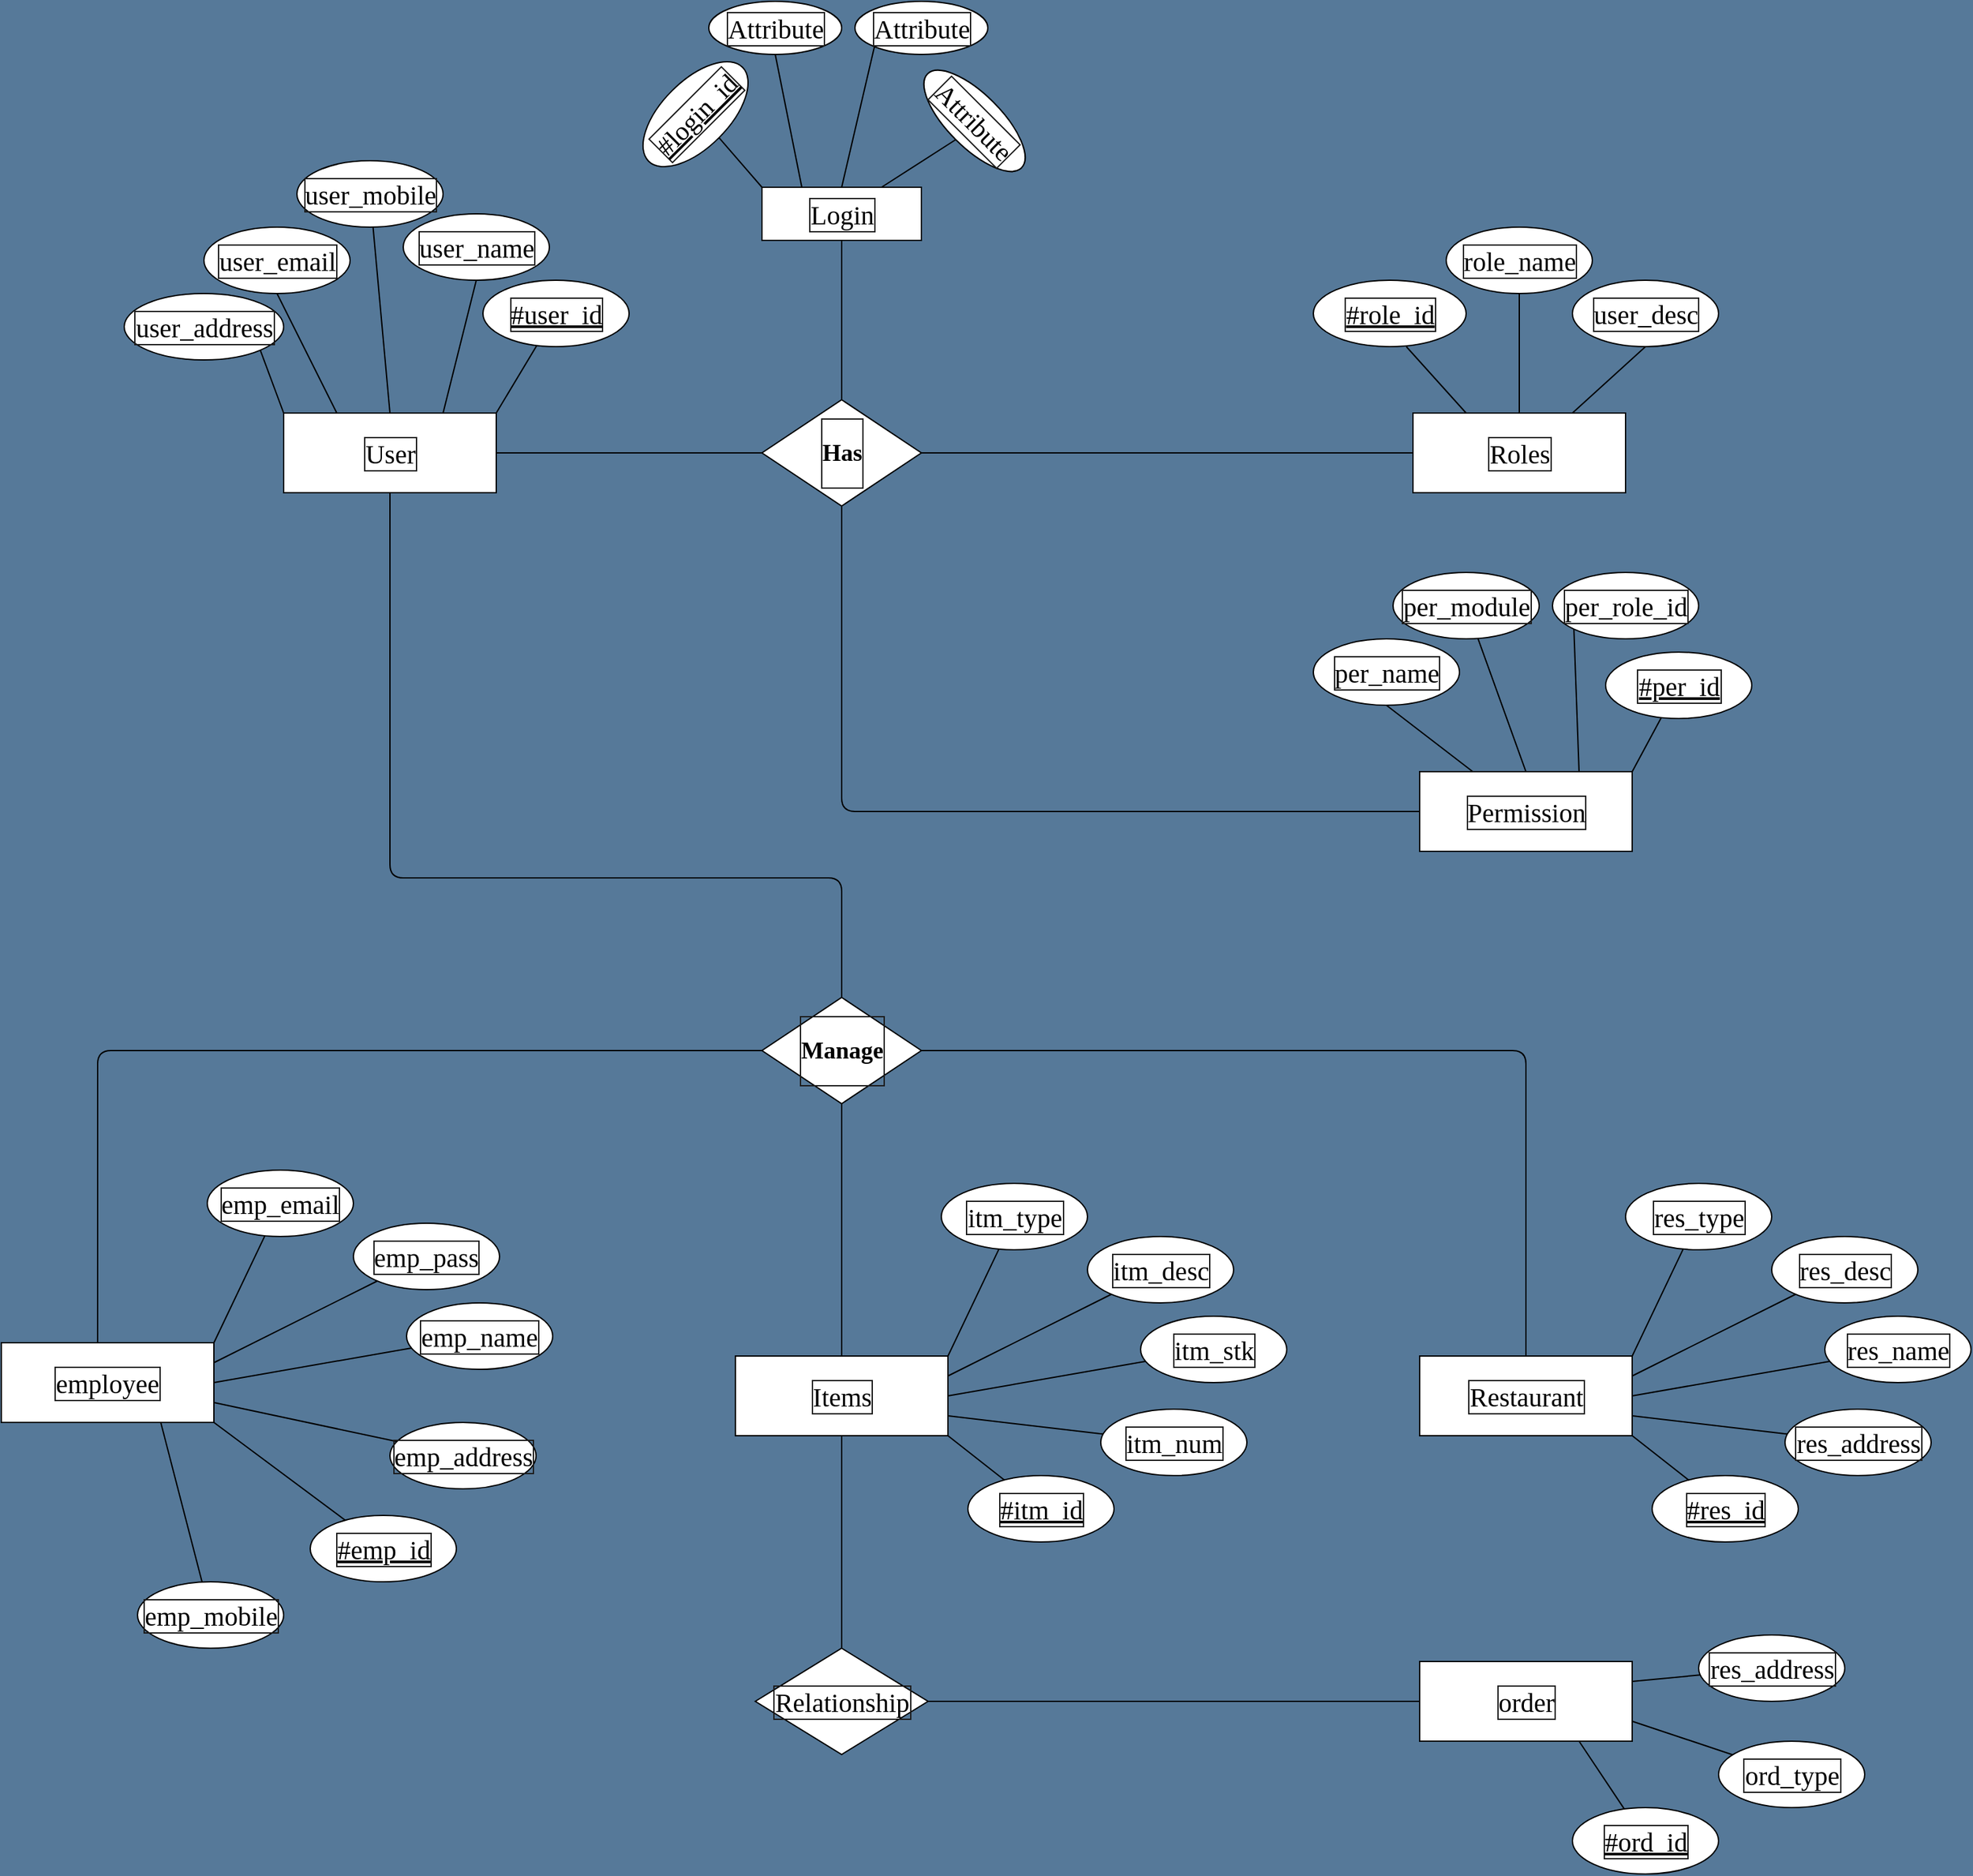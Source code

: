 <mxfile>
    <diagram id="4ieY2Y0zyKkUKYyKJtT6" name="Page-1">
        <mxGraphModel dx="1840" dy="1251" grid="0" gridSize="10" guides="1" tooltips="1" connect="1" arrows="0" fold="1" page="0" pageScale="1" pageWidth="1500" pageHeight="200" background="#567999" math="0" shadow="0">
            <root>
                <mxCell id="0"/>
                <mxCell id="1" parent="0"/>
                <mxCell id="15" style="edgeStyle=none;html=1;entryX=0.5;entryY=0;entryDx=0;entryDy=0;strokeColor=none;fontFamily=Times New Roman;labelBorderColor=#1c1c1c;" edge="1" parent="1" source="2" target="14">
                    <mxGeometry relative="1" as="geometry"/>
                </mxCell>
                <mxCell id="16" style="edgeStyle=none;html=1;strokeColor=default;endArrow=none;endFill=0;fontFamily=Times New Roman;labelBorderColor=#1c1c1c;" edge="1" parent="1" source="2">
                    <mxGeometry relative="1" as="geometry">
                        <mxPoint x="643.5" y="313" as="targetPoint"/>
                    </mxGeometry>
                </mxCell>
                <mxCell id="2" value="&lt;font&gt;Login&lt;/font&gt;" style="whiteSpace=wrap;html=1;align=center;hachureGap=4;fontFamily=Times New Roman;fontSize=20;labelBorderColor=#1c1c1c;" parent="1" vertex="1">
                    <mxGeometry x="583.5" y="153" width="120" height="40" as="geometry"/>
                </mxCell>
                <mxCell id="5" value="#login_id" style="ellipse;whiteSpace=wrap;html=1;align=center;fontStyle=4;hachureGap=4;fontFamily=Times New Roman;fontSize=20;rotation=-45;labelBorderColor=#1c1c1c;" parent="1" vertex="1">
                    <mxGeometry x="483.5" y="73" width="100" height="50" as="geometry"/>
                </mxCell>
                <mxCell id="6" value="Attribute" style="ellipse;whiteSpace=wrap;html=1;align=center;hachureGap=4;fontFamily=Times New Roman;fontSize=20;labelBorderColor=#1c1c1c;" parent="1" vertex="1">
                    <mxGeometry x="543.5" y="13" width="100" height="40" as="geometry"/>
                </mxCell>
                <mxCell id="7" value="Attribute" style="ellipse;whiteSpace=wrap;html=1;align=center;hachureGap=4;fontFamily=Times New Roman;fontSize=20;rotation=0;labelBorderColor=#1c1c1c;" parent="1" vertex="1">
                    <mxGeometry x="653.5" y="13" width="100" height="40" as="geometry"/>
                </mxCell>
                <mxCell id="8" value="Attribute" style="ellipse;whiteSpace=wrap;html=1;align=center;hachureGap=4;fontFamily=Times New Roman;fontSize=20;rotation=45;labelBorderColor=#1c1c1c;" parent="1" vertex="1">
                    <mxGeometry x="693.5" y="83" width="100" height="40" as="geometry"/>
                </mxCell>
                <mxCell id="10" value="" style="endArrow=none;html=1;rounded=0;exitX=0.5;exitY=1;exitDx=0;exitDy=0;entryX=0;entryY=0;entryDx=0;entryDy=0;fontFamily=Times New Roman;labelBorderColor=#1c1c1c;" edge="1" parent="1" source="5" target="2">
                    <mxGeometry relative="1" as="geometry">
                        <mxPoint x="573.5" y="163" as="sourcePoint"/>
                        <mxPoint x="733.5" y="163" as="targetPoint"/>
                    </mxGeometry>
                </mxCell>
                <mxCell id="11" value="" style="endArrow=none;html=1;rounded=0;exitX=0.5;exitY=1;exitDx=0;exitDy=0;entryX=0.25;entryY=0;entryDx=0;entryDy=0;fontFamily=Times New Roman;labelBorderColor=#1c1c1c;" edge="1" parent="1" source="6" target="2">
                    <mxGeometry relative="1" as="geometry">
                        <mxPoint x="561.178" y="125.678" as="sourcePoint"/>
                        <mxPoint x="593.5" y="163" as="targetPoint"/>
                    </mxGeometry>
                </mxCell>
                <mxCell id="12" value="" style="endArrow=none;html=1;rounded=0;exitX=0;exitY=1;exitDx=0;exitDy=0;entryX=0.5;entryY=0;entryDx=0;entryDy=0;fontFamily=Times New Roman;labelBorderColor=#1c1c1c;" edge="1" parent="1" source="7" target="2">
                    <mxGeometry relative="1" as="geometry">
                        <mxPoint x="673.5" y="113" as="sourcePoint"/>
                        <mxPoint x="705.822" y="150.322" as="targetPoint"/>
                    </mxGeometry>
                </mxCell>
                <mxCell id="13" value="" style="endArrow=none;html=1;rounded=0;exitX=0.5;exitY=1;exitDx=0;exitDy=0;entryX=0.75;entryY=0;entryDx=0;entryDy=0;fontFamily=Times New Roman;labelBorderColor=#1c1c1c;" edge="1" parent="1" source="8" target="2">
                    <mxGeometry relative="1" as="geometry">
                        <mxPoint x="571.178" y="135.678" as="sourcePoint"/>
                        <mxPoint x="603.5" y="173" as="targetPoint"/>
                    </mxGeometry>
                </mxCell>
                <mxCell id="40" style="edgeStyle=none;html=1;entryX=0;entryY=0.5;entryDx=0;entryDy=0;strokeColor=default;fontFamily=Times New Roman;fontSize=20;endArrow=none;endFill=0;labelBorderColor=#1c1c1c;" edge="1" parent="1" source="14" target="29">
                    <mxGeometry relative="1" as="geometry"/>
                </mxCell>
                <mxCell id="54" style="edgeStyle=none;html=1;entryX=0;entryY=0.5;entryDx=0;entryDy=0;strokeColor=default;fontFamily=Times New Roman;fontSize=20;endArrow=none;endFill=0;fontColor=#000000;labelBorderColor=#1c1c1c;" edge="1" parent="1" source="14" target="43">
                    <mxGeometry relative="1" as="geometry">
                        <Array as="points">
                            <mxPoint x="643.5" y="623"/>
                        </Array>
                    </mxGeometry>
                </mxCell>
                <mxCell id="14" value="&lt;h2&gt;Has&lt;/h2&gt;" style="shape=rhombus;perimeter=rhombusPerimeter;whiteSpace=wrap;html=1;align=center;fontFamily=Times New Roman;labelBorderColor=#1c1c1c;" vertex="1" parent="1">
                    <mxGeometry x="583.5" y="313" width="120" height="80" as="geometry"/>
                </mxCell>
                <mxCell id="18" style="edgeStyle=none;html=1;entryX=0;entryY=0.5;entryDx=0;entryDy=0;strokeColor=default;endArrow=none;endFill=0;fontFamily=Times New Roman;labelBorderColor=#1c1c1c;" edge="1" parent="1" source="17" target="14">
                    <mxGeometry relative="1" as="geometry"/>
                </mxCell>
                <mxCell id="56" style="edgeStyle=none;html=1;strokeColor=default;fontFamily=Times New Roman;fontSize=20;endArrow=none;endFill=0;entryX=0.5;entryY=0;entryDx=0;entryDy=0;labelBackgroundColor=default;labelBorderColor=#1c1c1c;" edge="1" parent="1" source="17" target="55">
                    <mxGeometry relative="1" as="geometry">
                        <Array as="points">
                            <mxPoint x="303.5" y="673"/>
                            <mxPoint x="643.5" y="673"/>
                        </Array>
                        <mxPoint x="643.5" y="673" as="targetPoint"/>
                    </mxGeometry>
                </mxCell>
                <mxCell id="17" value="&lt;font style=&quot;font-size: 20px;&quot;&gt;User&lt;/font&gt;" style="whiteSpace=wrap;html=1;align=center;fontFamily=Times New Roman;labelBorderColor=#1c1c1c;" vertex="1" parent="1">
                    <mxGeometry x="223.5" y="323" width="160" height="60" as="geometry"/>
                </mxCell>
                <mxCell id="28" style="edgeStyle=none;html=1;entryX=1;entryY=0;entryDx=0;entryDy=0;strokeColor=default;fontFamily=Times New Roman;fontSize=20;endArrow=none;endFill=0;labelBorderColor=#1c1c1c;" edge="1" parent="1" source="19" target="17">
                    <mxGeometry relative="1" as="geometry"/>
                </mxCell>
                <mxCell id="19" value="#user_id" style="ellipse;whiteSpace=wrap;html=1;align=center;fontStyle=4;fontFamily=Times New Roman;fontSize=20;labelBorderColor=#1c1c1c;" vertex="1" parent="1">
                    <mxGeometry x="373.5" y="223" width="110" height="50" as="geometry"/>
                </mxCell>
                <mxCell id="27" style="edgeStyle=none;html=1;exitX=0.5;exitY=1;exitDx=0;exitDy=0;entryX=0.75;entryY=0;entryDx=0;entryDy=0;strokeColor=default;fontFamily=Times New Roman;fontSize=20;endArrow=none;endFill=0;labelBorderColor=#1c1c1c;" edge="1" parent="1" source="20" target="17">
                    <mxGeometry relative="1" as="geometry"/>
                </mxCell>
                <mxCell id="20" value="user_name" style="ellipse;whiteSpace=wrap;html=1;align=center;fontFamily=Times New Roman;fontSize=20;labelBorderColor=#1c1c1c;" vertex="1" parent="1">
                    <mxGeometry x="313.5" y="173" width="110" height="50" as="geometry"/>
                </mxCell>
                <mxCell id="26" style="edgeStyle=none;html=1;entryX=0.5;entryY=0;entryDx=0;entryDy=0;strokeColor=default;fontFamily=Times New Roman;fontSize=20;endArrow=none;endFill=0;labelBorderColor=#1c1c1c;" edge="1" parent="1" source="21" target="17">
                    <mxGeometry relative="1" as="geometry"/>
                </mxCell>
                <mxCell id="21" value="user_mobile" style="ellipse;whiteSpace=wrap;html=1;align=center;fontFamily=Times New Roman;fontSize=20;labelBorderColor=#1c1c1c;" vertex="1" parent="1">
                    <mxGeometry x="233.5" y="133" width="110" height="50" as="geometry"/>
                </mxCell>
                <mxCell id="25" style="edgeStyle=none;html=1;exitX=0.5;exitY=1;exitDx=0;exitDy=0;entryX=0.25;entryY=0;entryDx=0;entryDy=0;strokeColor=default;fontFamily=Times New Roman;fontSize=20;endArrow=none;endFill=0;labelBorderColor=#1c1c1c;" edge="1" parent="1" source="22" target="17">
                    <mxGeometry relative="1" as="geometry"/>
                </mxCell>
                <mxCell id="22" value="user_email" style="ellipse;whiteSpace=wrap;html=1;align=center;fontFamily=Times New Roman;fontSize=20;labelBorderColor=#1c1c1c;" vertex="1" parent="1">
                    <mxGeometry x="163.5" y="183" width="110" height="50" as="geometry"/>
                </mxCell>
                <mxCell id="24" style="edgeStyle=none;html=1;exitX=1;exitY=1;exitDx=0;exitDy=0;entryX=0;entryY=0;entryDx=0;entryDy=0;strokeColor=default;fontFamily=Times New Roman;fontSize=20;endArrow=none;endFill=0;labelBorderColor=#1c1c1c;" edge="1" parent="1" source="23" target="17">
                    <mxGeometry relative="1" as="geometry"/>
                </mxCell>
                <mxCell id="23" value="user_address" style="ellipse;whiteSpace=wrap;html=1;align=center;fontFamily=Times New Roman;fontSize=20;labelBorderColor=#1c1c1c;" vertex="1" parent="1">
                    <mxGeometry x="103.5" y="233" width="120" height="50" as="geometry"/>
                </mxCell>
                <mxCell id="29" value="&lt;font style=&quot;font-size: 20px;&quot;&gt;Roles&lt;/font&gt;" style="whiteSpace=wrap;html=1;align=center;fontFamily=Times New Roman;labelBorderColor=#1c1c1c;" vertex="1" parent="1">
                    <mxGeometry x="1073.5" y="323" width="160" height="60" as="geometry"/>
                </mxCell>
                <mxCell id="32" style="edgeStyle=none;html=1;exitX=0.5;exitY=1;exitDx=0;exitDy=0;entryX=0.75;entryY=0;entryDx=0;entryDy=0;strokeColor=default;fontFamily=Times New Roman;fontSize=20;endArrow=none;endFill=0;labelBorderColor=#1c1c1c;" edge="1" source="33" target="29" parent="1">
                    <mxGeometry relative="1" as="geometry"/>
                </mxCell>
                <mxCell id="33" value="user_desc" style="ellipse;whiteSpace=wrap;html=1;align=center;fontFamily=Times New Roman;fontSize=20;labelBorderColor=#1c1c1c;" vertex="1" parent="1">
                    <mxGeometry x="1193.5" y="223" width="110" height="50" as="geometry"/>
                </mxCell>
                <mxCell id="34" style="edgeStyle=none;html=1;entryX=0.5;entryY=0;entryDx=0;entryDy=0;strokeColor=default;fontFamily=Times New Roman;fontSize=20;endArrow=none;endFill=0;labelBorderColor=#1c1c1c;" edge="1" source="35" target="29" parent="1">
                    <mxGeometry relative="1" as="geometry"/>
                </mxCell>
                <mxCell id="35" value="role_name" style="ellipse;whiteSpace=wrap;html=1;align=center;fontFamily=Times New Roman;fontSize=20;labelBorderColor=#1c1c1c;" vertex="1" parent="1">
                    <mxGeometry x="1098.5" y="183" width="110" height="50" as="geometry"/>
                </mxCell>
                <mxCell id="36" style="edgeStyle=none;html=1;exitX=0.5;exitY=1;exitDx=0;exitDy=0;entryX=0.25;entryY=0;entryDx=0;entryDy=0;strokeColor=default;fontFamily=Times New Roman;fontSize=20;endArrow=none;endFill=0;labelBorderColor=#1c1c1c;" edge="1" target="29" parent="1">
                    <mxGeometry relative="1" as="geometry">
                        <mxPoint x="1068.5" y="273" as="sourcePoint"/>
                    </mxGeometry>
                </mxCell>
                <mxCell id="41" value="#role_id" style="ellipse;whiteSpace=wrap;html=1;align=center;fontStyle=4;fontFamily=Times New Roman;fontSize=20;labelBorderColor=#1c1c1c;" vertex="1" parent="1">
                    <mxGeometry x="998.5" y="223" width="115" height="50" as="geometry"/>
                </mxCell>
                <mxCell id="43" value="&lt;font style=&quot;font-size: 20px;&quot;&gt;Permission&lt;/font&gt;" style="whiteSpace=wrap;html=1;align=center;fontFamily=Times New Roman;labelBorderColor=#1c1c1c;" vertex="1" parent="1">
                    <mxGeometry x="1078.5" y="593" width="160" height="60" as="geometry"/>
                </mxCell>
                <mxCell id="44" style="edgeStyle=none;html=1;entryX=1;entryY=0;entryDx=0;entryDy=0;strokeColor=default;fontFamily=Times New Roman;fontSize=20;endArrow=none;endFill=0;labelBorderColor=#1c1c1c;" edge="1" source="45" target="43" parent="1">
                    <mxGeometry relative="1" as="geometry"/>
                </mxCell>
                <mxCell id="45" value="#per_id" style="ellipse;whiteSpace=wrap;html=1;align=center;fontStyle=4;fontFamily=Times New Roman;fontSize=20;labelBorderColor=#1c1c1c;" vertex="1" parent="1">
                    <mxGeometry x="1218.5" y="503" width="110" height="50" as="geometry"/>
                </mxCell>
                <mxCell id="46" style="edgeStyle=none;html=1;exitX=0;exitY=1;exitDx=0;exitDy=0;entryX=0.75;entryY=0;entryDx=0;entryDy=0;strokeColor=default;fontFamily=Times New Roman;fontSize=20;endArrow=none;endFill=0;labelBorderColor=#1c1c1c;" edge="1" source="47" target="43" parent="1">
                    <mxGeometry relative="1" as="geometry"/>
                </mxCell>
                <mxCell id="47" value="per_role_id" style="ellipse;whiteSpace=wrap;html=1;align=center;fontFamily=Times New Roman;fontSize=20;labelBorderColor=#1c1c1c;" vertex="1" parent="1">
                    <mxGeometry x="1178.5" y="443" width="110" height="50" as="geometry"/>
                </mxCell>
                <mxCell id="48" style="edgeStyle=none;html=1;entryX=0.5;entryY=0;entryDx=0;entryDy=0;strokeColor=default;fontFamily=Times New Roman;fontSize=20;endArrow=none;endFill=0;labelBorderColor=#1c1c1c;" edge="1" source="49" target="43" parent="1">
                    <mxGeometry relative="1" as="geometry"/>
                </mxCell>
                <mxCell id="49" value="per_module" style="ellipse;whiteSpace=wrap;html=1;align=center;fontFamily=Times New Roman;fontSize=20;labelBorderColor=#1c1c1c;" vertex="1" parent="1">
                    <mxGeometry x="1058.5" y="443" width="110" height="50" as="geometry"/>
                </mxCell>
                <mxCell id="50" style="edgeStyle=none;html=1;exitX=0.5;exitY=1;exitDx=0;exitDy=0;entryX=0.25;entryY=0;entryDx=0;entryDy=0;strokeColor=default;fontFamily=Times New Roman;fontSize=20;endArrow=none;endFill=0;labelBorderColor=#1c1c1c;" edge="1" source="51" target="43" parent="1">
                    <mxGeometry relative="1" as="geometry">
                        <mxPoint x="1063.5" y="543" as="sourcePoint"/>
                    </mxGeometry>
                </mxCell>
                <mxCell id="51" value="per_name" style="ellipse;whiteSpace=wrap;html=1;align=center;fontFamily=Times New Roman;fontSize=20;labelBorderColor=#1c1c1c;" vertex="1" parent="1">
                    <mxGeometry x="998.5" y="493" width="110" height="50" as="geometry"/>
                </mxCell>
                <mxCell id="68" style="edgeStyle=none;html=1;exitX=1;exitY=0.5;exitDx=0;exitDy=0;strokeColor=default;fontFamily=Times New Roman;fontSize=20;endArrow=none;endFill=0;entryX=0.5;entryY=0;entryDx=0;entryDy=0;labelBorderColor=#1c1c1c;" edge="1" parent="1" source="55" target="57">
                    <mxGeometry relative="1" as="geometry">
                        <mxPoint x="1073.5" y="953" as="targetPoint"/>
                        <Array as="points">
                            <mxPoint x="1158.5" y="803"/>
                        </Array>
                    </mxGeometry>
                </mxCell>
                <mxCell id="80" style="edgeStyle=none;html=1;entryX=0.5;entryY=0;entryDx=0;entryDy=0;strokeColor=default;fontFamily=Times New Roman;fontSize=20;endArrow=none;endFill=0;labelBorderColor=#1c1c1c;" edge="1" parent="1" source="55" target="69">
                    <mxGeometry relative="1" as="geometry"/>
                </mxCell>
                <mxCell id="92" style="edgeStyle=none;html=1;strokeColor=default;fontFamily=Times New Roman;fontSize=20;endArrow=none;endFill=0;entryX=0.453;entryY=0;entryDx=0;entryDy=0;entryPerimeter=0;labelBorderColor=#1c1c1c;" edge="1" parent="1" source="55" target="81">
                    <mxGeometry relative="1" as="geometry">
                        <mxPoint x="113.5" y="993" as="targetPoint"/>
                        <Array as="points">
                            <mxPoint x="83.5" y="803"/>
                        </Array>
                    </mxGeometry>
                </mxCell>
                <mxCell id="55" value="&lt;h2&gt;Manage&lt;/h2&gt;" style="shape=rhombus;perimeter=rhombusPerimeter;whiteSpace=wrap;html=1;align=center;fontFamily=Times New Roman;labelBorderColor=#1c1c1c;" vertex="1" parent="1">
                    <mxGeometry x="583.5" y="763" width="120" height="80" as="geometry"/>
                </mxCell>
                <mxCell id="57" value="&lt;font style=&quot;font-size: 20px;&quot;&gt;Restaurant&lt;/font&gt;" style="whiteSpace=wrap;html=1;align=center;fontFamily=Times New Roman;labelBorderColor=#1c1c1c;" vertex="1" parent="1">
                    <mxGeometry x="1078.5" y="1033" width="160" height="60" as="geometry"/>
                </mxCell>
                <mxCell id="67" style="edgeStyle=none;html=1;entryX=1;entryY=0;entryDx=0;entryDy=0;strokeColor=default;fontFamily=Times New Roman;fontSize=20;endArrow=none;endFill=0;labelBorderColor=#1c1c1c;" edge="1" parent="1" source="58" target="57">
                    <mxGeometry relative="1" as="geometry"/>
                </mxCell>
                <mxCell id="58" value="res_type" style="ellipse;whiteSpace=wrap;html=1;align=center;fontFamily=Times New Roman;fontSize=20;labelBorderColor=#1c1c1c;" vertex="1" parent="1">
                    <mxGeometry x="1233.5" y="903" width="110" height="50" as="geometry"/>
                </mxCell>
                <mxCell id="66" style="edgeStyle=none;html=1;entryX=1;entryY=0.25;entryDx=0;entryDy=0;strokeColor=default;fontFamily=Times New Roman;fontSize=20;endArrow=none;endFill=0;labelBorderColor=#1c1c1c;" edge="1" parent="1" source="59" target="57">
                    <mxGeometry relative="1" as="geometry"/>
                </mxCell>
                <mxCell id="59" value="res_desc" style="ellipse;whiteSpace=wrap;html=1;align=center;fontFamily=Times New Roman;fontSize=20;labelBorderColor=#1c1c1c;" vertex="1" parent="1">
                    <mxGeometry x="1343.5" y="943" width="110" height="50" as="geometry"/>
                </mxCell>
                <mxCell id="65" style="edgeStyle=none;html=1;entryX=1;entryY=0.5;entryDx=0;entryDy=0;strokeColor=default;fontFamily=Times New Roman;fontSize=20;endArrow=none;endFill=0;labelBorderColor=#1c1c1c;" edge="1" parent="1" source="60" target="57">
                    <mxGeometry relative="1" as="geometry"/>
                </mxCell>
                <mxCell id="60" value="res_name" style="ellipse;whiteSpace=wrap;html=1;align=center;fontFamily=Times New Roman;fontSize=20;labelBorderColor=#1c1c1c;" vertex="1" parent="1">
                    <mxGeometry x="1383.5" y="1003" width="110" height="50" as="geometry"/>
                </mxCell>
                <mxCell id="64" style="edgeStyle=none;html=1;entryX=1;entryY=0.75;entryDx=0;entryDy=0;strokeColor=default;fontFamily=Times New Roman;fontSize=20;endArrow=none;endFill=0;labelBorderColor=#1c1c1c;" edge="1" parent="1" source="61" target="57">
                    <mxGeometry relative="1" as="geometry"/>
                </mxCell>
                <mxCell id="61" value="res_address" style="ellipse;whiteSpace=wrap;html=1;align=center;fontFamily=Times New Roman;fontSize=20;labelBorderColor=#1c1c1c;" vertex="1" parent="1">
                    <mxGeometry x="1353.5" y="1073" width="110" height="50" as="geometry"/>
                </mxCell>
                <mxCell id="63" style="edgeStyle=none;html=1;entryX=1;entryY=1;entryDx=0;entryDy=0;strokeColor=default;fontFamily=Times New Roman;fontSize=20;endArrow=none;endFill=0;labelBorderColor=#1c1c1c;" edge="1" parent="1" source="62" target="57">
                    <mxGeometry relative="1" as="geometry"/>
                </mxCell>
                <mxCell id="62" value="#res_id" style="ellipse;whiteSpace=wrap;html=1;align=center;fontStyle=4;fontFamily=Times New Roman;fontSize=20;labelBorderColor=#1c1c1c;" vertex="1" parent="1">
                    <mxGeometry x="1253.5" y="1123" width="110" height="50" as="geometry"/>
                </mxCell>
                <mxCell id="97" style="edgeStyle=none;html=1;entryX=0.5;entryY=0;entryDx=0;entryDy=0;strokeColor=default;fontFamily=Times New Roman;fontSize=20;endArrow=none;endFill=0;labelBorderColor=#1c1c1c;" edge="1" parent="1" source="69" target="96">
                    <mxGeometry relative="1" as="geometry"/>
                </mxCell>
                <mxCell id="69" value="&lt;span style=&quot;font-size: 20px;&quot;&gt;Items&lt;/span&gt;" style="whiteSpace=wrap;html=1;align=center;fontFamily=Times New Roman;labelBorderColor=#1c1c1c;" vertex="1" parent="1">
                    <mxGeometry x="563.5" y="1033" width="160" height="60" as="geometry"/>
                </mxCell>
                <mxCell id="70" style="edgeStyle=none;html=1;entryX=1;entryY=0;entryDx=0;entryDy=0;strokeColor=default;fontFamily=Times New Roman;fontSize=20;endArrow=none;endFill=0;labelBorderColor=#1c1c1c;" edge="1" source="71" target="69" parent="1">
                    <mxGeometry relative="1" as="geometry"/>
                </mxCell>
                <mxCell id="71" value="itm_type" style="ellipse;whiteSpace=wrap;html=1;align=center;fontFamily=Times New Roman;fontSize=20;labelBorderColor=#1c1c1c;" vertex="1" parent="1">
                    <mxGeometry x="718.5" y="903" width="110" height="50" as="geometry"/>
                </mxCell>
                <mxCell id="72" style="edgeStyle=none;html=1;entryX=1;entryY=0.25;entryDx=0;entryDy=0;strokeColor=default;fontFamily=Times New Roman;fontSize=20;endArrow=none;endFill=0;labelBorderColor=#1c1c1c;" edge="1" source="73" target="69" parent="1">
                    <mxGeometry relative="1" as="geometry"/>
                </mxCell>
                <mxCell id="73" value="itm_desc" style="ellipse;whiteSpace=wrap;html=1;align=center;fontFamily=Times New Roman;fontSize=20;labelBorderColor=#1c1c1c;" vertex="1" parent="1">
                    <mxGeometry x="828.5" y="943" width="110" height="50" as="geometry"/>
                </mxCell>
                <mxCell id="74" style="edgeStyle=none;html=1;entryX=1;entryY=0.5;entryDx=0;entryDy=0;strokeColor=default;fontFamily=Times New Roman;fontSize=20;endArrow=none;endFill=0;labelBorderColor=#1c1c1c;" edge="1" source="75" target="69" parent="1">
                    <mxGeometry relative="1" as="geometry"/>
                </mxCell>
                <mxCell id="75" value="itm_stk" style="ellipse;whiteSpace=wrap;html=1;align=center;fontFamily=Times New Roman;fontSize=20;labelBorderColor=#1c1c1c;" vertex="1" parent="1">
                    <mxGeometry x="868.5" y="1003" width="110" height="50" as="geometry"/>
                </mxCell>
                <mxCell id="76" style="edgeStyle=none;html=1;entryX=1;entryY=0.75;entryDx=0;entryDy=0;strokeColor=default;fontFamily=Times New Roman;fontSize=20;endArrow=none;endFill=0;labelBorderColor=#1c1c1c;" edge="1" source="77" target="69" parent="1">
                    <mxGeometry relative="1" as="geometry"/>
                </mxCell>
                <mxCell id="77" value="itm_num" style="ellipse;whiteSpace=wrap;html=1;align=center;fontFamily=Times New Roman;fontSize=20;labelBorderColor=#1c1c1c;" vertex="1" parent="1">
                    <mxGeometry x="838.5" y="1073" width="110" height="50" as="geometry"/>
                </mxCell>
                <mxCell id="78" style="edgeStyle=none;html=1;entryX=1;entryY=1;entryDx=0;entryDy=0;strokeColor=default;fontFamily=Times New Roman;fontSize=20;endArrow=none;endFill=0;labelBorderColor=#1c1c1c;" edge="1" source="79" target="69" parent="1">
                    <mxGeometry relative="1" as="geometry"/>
                </mxCell>
                <mxCell id="79" value="#itm_id" style="ellipse;whiteSpace=wrap;html=1;align=center;fontStyle=4;fontFamily=Times New Roman;fontSize=20;labelBorderColor=#1c1c1c;" vertex="1" parent="1">
                    <mxGeometry x="738.5" y="1123" width="110" height="50" as="geometry"/>
                </mxCell>
                <mxCell id="81" value="&lt;font style=&quot;font-size: 20px;&quot;&gt;employee&lt;/font&gt;" style="whiteSpace=wrap;html=1;align=center;fontFamily=Times New Roman;labelBorderColor=#1c1c1c;" vertex="1" parent="1">
                    <mxGeometry x="11" y="1023" width="160" height="60" as="geometry"/>
                </mxCell>
                <mxCell id="82" style="edgeStyle=none;html=1;entryX=1;entryY=0;entryDx=0;entryDy=0;strokeColor=default;fontFamily=Times New Roman;fontSize=20;endArrow=none;endFill=0;labelBorderColor=#1c1c1c;" edge="1" source="83" target="81" parent="1">
                    <mxGeometry relative="1" as="geometry"/>
                </mxCell>
                <mxCell id="83" value="emp_email" style="ellipse;whiteSpace=wrap;html=1;align=center;fontFamily=Times New Roman;fontSize=20;labelBorderColor=#1c1c1c;" vertex="1" parent="1">
                    <mxGeometry x="166" y="893" width="110" height="50" as="geometry"/>
                </mxCell>
                <mxCell id="84" style="edgeStyle=none;html=1;entryX=1;entryY=0.25;entryDx=0;entryDy=0;strokeColor=default;fontFamily=Times New Roman;fontSize=20;endArrow=none;endFill=0;labelBorderColor=#1c1c1c;" edge="1" source="85" target="81" parent="1">
                    <mxGeometry relative="1" as="geometry"/>
                </mxCell>
                <mxCell id="85" value="emp_pass" style="ellipse;whiteSpace=wrap;html=1;align=center;fontFamily=Times New Roman;fontSize=20;labelBorderColor=#1c1c1c;" vertex="1" parent="1">
                    <mxGeometry x="276" y="933" width="110" height="50" as="geometry"/>
                </mxCell>
                <mxCell id="86" style="edgeStyle=none;html=1;entryX=1;entryY=0.5;entryDx=0;entryDy=0;strokeColor=default;fontFamily=Times New Roman;fontSize=20;endArrow=none;endFill=0;labelBorderColor=#1c1c1c;" edge="1" source="87" target="81" parent="1">
                    <mxGeometry relative="1" as="geometry"/>
                </mxCell>
                <mxCell id="87" value="emp_name" style="ellipse;whiteSpace=wrap;html=1;align=center;fontFamily=Times New Roman;fontSize=20;labelBorderColor=#1c1c1c;" vertex="1" parent="1">
                    <mxGeometry x="316" y="993" width="110" height="50" as="geometry"/>
                </mxCell>
                <mxCell id="88" style="edgeStyle=none;html=1;entryX=1;entryY=0.75;entryDx=0;entryDy=0;strokeColor=default;fontFamily=Times New Roman;fontSize=20;endArrow=none;endFill=0;labelBorderColor=#1c1c1c;" edge="1" source="89" target="81" parent="1">
                    <mxGeometry relative="1" as="geometry"/>
                </mxCell>
                <mxCell id="89" value="emp_address" style="ellipse;whiteSpace=wrap;html=1;align=center;fontFamily=Times New Roman;fontSize=20;labelBorderColor=#1c1c1c;" vertex="1" parent="1">
                    <mxGeometry x="303.5" y="1083" width="110" height="50" as="geometry"/>
                </mxCell>
                <mxCell id="90" style="edgeStyle=none;html=1;entryX=1;entryY=1;entryDx=0;entryDy=0;strokeColor=default;fontFamily=Times New Roman;fontSize=20;endArrow=none;endFill=0;labelBorderColor=#1c1c1c;" edge="1" source="91" target="81" parent="1">
                    <mxGeometry relative="1" as="geometry"/>
                </mxCell>
                <mxCell id="91" value="#emp_id" style="ellipse;whiteSpace=wrap;html=1;align=center;fontStyle=4;fontFamily=Times New Roman;fontSize=20;labelBorderColor=#1c1c1c;" vertex="1" parent="1">
                    <mxGeometry x="243.5" y="1153" width="110" height="50" as="geometry"/>
                </mxCell>
                <mxCell id="94" style="edgeStyle=none;html=1;entryX=0.75;entryY=1;entryDx=0;entryDy=0;strokeColor=default;fontFamily=Times New Roman;fontSize=20;endArrow=none;endFill=0;labelBorderColor=#1c1c1c;" edge="1" parent="1" source="93" target="81">
                    <mxGeometry relative="1" as="geometry"/>
                </mxCell>
                <mxCell id="93" value="emp_mobile" style="ellipse;whiteSpace=wrap;html=1;align=center;fontFamily=Times New Roman;fontSize=20;labelBorderColor=#1c1c1c;" vertex="1" parent="1">
                    <mxGeometry x="113.5" y="1203" width="110" height="50" as="geometry"/>
                </mxCell>
                <mxCell id="100" style="edgeStyle=none;html=1;entryX=0;entryY=0.5;entryDx=0;entryDy=0;strokeColor=default;fontFamily=Times New Roman;fontSize=20;endArrow=none;endFill=0;labelBorderColor=#1c1c1c;" edge="1" parent="1" source="96" target="99">
                    <mxGeometry relative="1" as="geometry"/>
                </mxCell>
                <mxCell id="96" value="Relationship" style="shape=rhombus;perimeter=rhombusPerimeter;whiteSpace=wrap;html=1;align=center;fontFamily=Times New Roman;fontSize=20;labelBorderColor=#1c1c1c;" vertex="1" parent="1">
                    <mxGeometry x="578.5" y="1253" width="130" height="80" as="geometry"/>
                </mxCell>
                <mxCell id="99" value="&lt;span style=&quot;font-size: 20px;&quot;&gt;order&lt;/span&gt;" style="whiteSpace=wrap;html=1;align=center;fontFamily=Times New Roman;labelBorderColor=#1c1c1c;" vertex="1" parent="1">
                    <mxGeometry x="1078.5" y="1263" width="160" height="60" as="geometry"/>
                </mxCell>
                <mxCell id="108" style="edgeStyle=none;html=1;entryX=0.75;entryY=1;entryDx=0;entryDy=0;strokeColor=default;fontFamily=Times New Roman;fontSize=20;endArrow=none;endFill=0;labelBorderColor=#1c1c1c;" edge="1" parent="1" source="101" target="99">
                    <mxGeometry relative="1" as="geometry"/>
                </mxCell>
                <mxCell id="101" value="#ord_id" style="ellipse;whiteSpace=wrap;html=1;align=center;fontStyle=4;fontFamily=Times New Roman;fontSize=20;labelBorderColor=#1c1c1c;" vertex="1" parent="1">
                    <mxGeometry x="1193.5" y="1373" width="110" height="50" as="geometry"/>
                </mxCell>
                <mxCell id="105" style="edgeStyle=none;html=1;entryX=1;entryY=0.75;entryDx=0;entryDy=0;strokeColor=default;fontFamily=Times New Roman;fontSize=20;endArrow=none;endFill=0;labelBorderColor=#1c1c1c;" edge="1" parent="1" source="102" target="99">
                    <mxGeometry relative="1" as="geometry"/>
                </mxCell>
                <mxCell id="102" value="ord_type" style="ellipse;whiteSpace=wrap;html=1;align=center;fontFamily=Times New Roman;fontSize=20;labelBorderColor=#1c1c1c;" vertex="1" parent="1">
                    <mxGeometry x="1303.5" y="1323" width="110" height="50" as="geometry"/>
                </mxCell>
                <mxCell id="104" style="edgeStyle=none;html=1;entryX=1;entryY=0.25;entryDx=0;entryDy=0;strokeColor=default;fontFamily=Times New Roman;fontSize=20;endArrow=none;endFill=0;labelBorderColor=#1c1c1c;" edge="1" parent="1" source="103" target="99">
                    <mxGeometry relative="1" as="geometry"/>
                </mxCell>
                <mxCell id="103" value="res_address" style="ellipse;whiteSpace=wrap;html=1;align=center;fontFamily=Times New Roman;fontSize=20;labelBorderColor=#1c1c1c;" vertex="1" parent="1">
                    <mxGeometry x="1288.5" y="1243" width="110" height="50" as="geometry"/>
                </mxCell>
            </root>
        </mxGraphModel>
    </diagram>
</mxfile>
